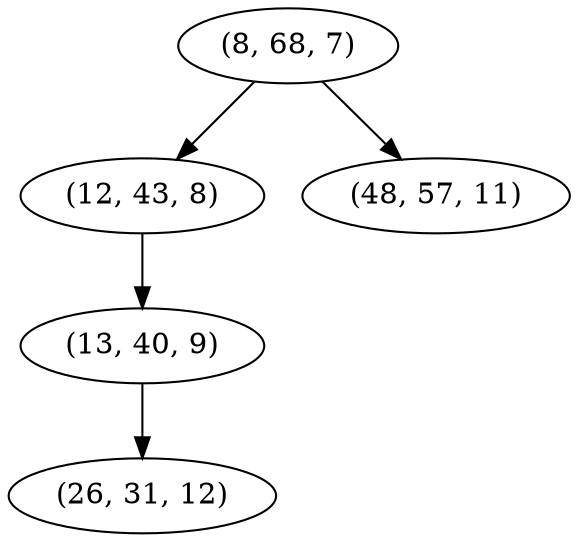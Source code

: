 digraph tree {
    "(8, 68, 7)";
    "(12, 43, 8)";
    "(13, 40, 9)";
    "(26, 31, 12)";
    "(48, 57, 11)";
    "(8, 68, 7)" -> "(12, 43, 8)";
    "(8, 68, 7)" -> "(48, 57, 11)";
    "(12, 43, 8)" -> "(13, 40, 9)";
    "(13, 40, 9)" -> "(26, 31, 12)";
}
